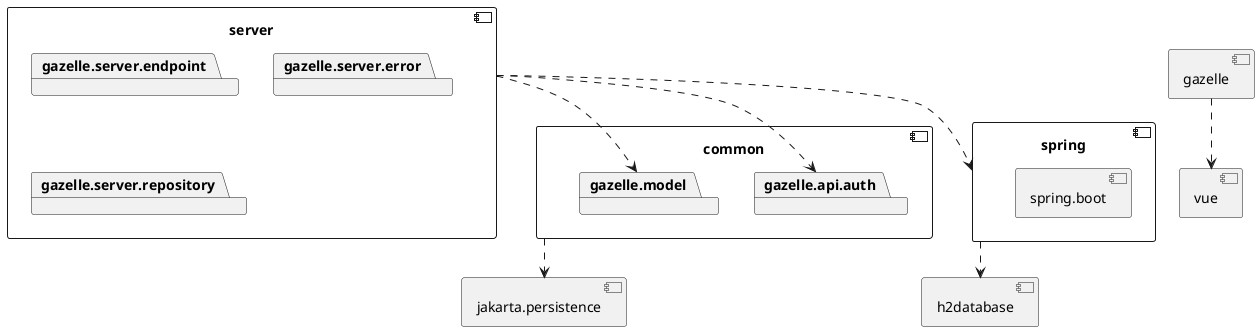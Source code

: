 @startuml
component common {
	package gazelle.api.auth
	package gazelle.model
}

component jakarta.persistence {
}

common ..> jakarta.persistence

component gazelle{

}

component vue {

}

gazelle ..> vue


component server{
	package gazelle.server.endpoint
	package gazelle.server.error
	package gazelle.server.repository
}

component spring {
        component spring.boot{
        }
}

component h2database {
}

spring ..> h2database

server ..> gazelle.api.auth
server ..> gazelle.model

server ..> spring

@enduml